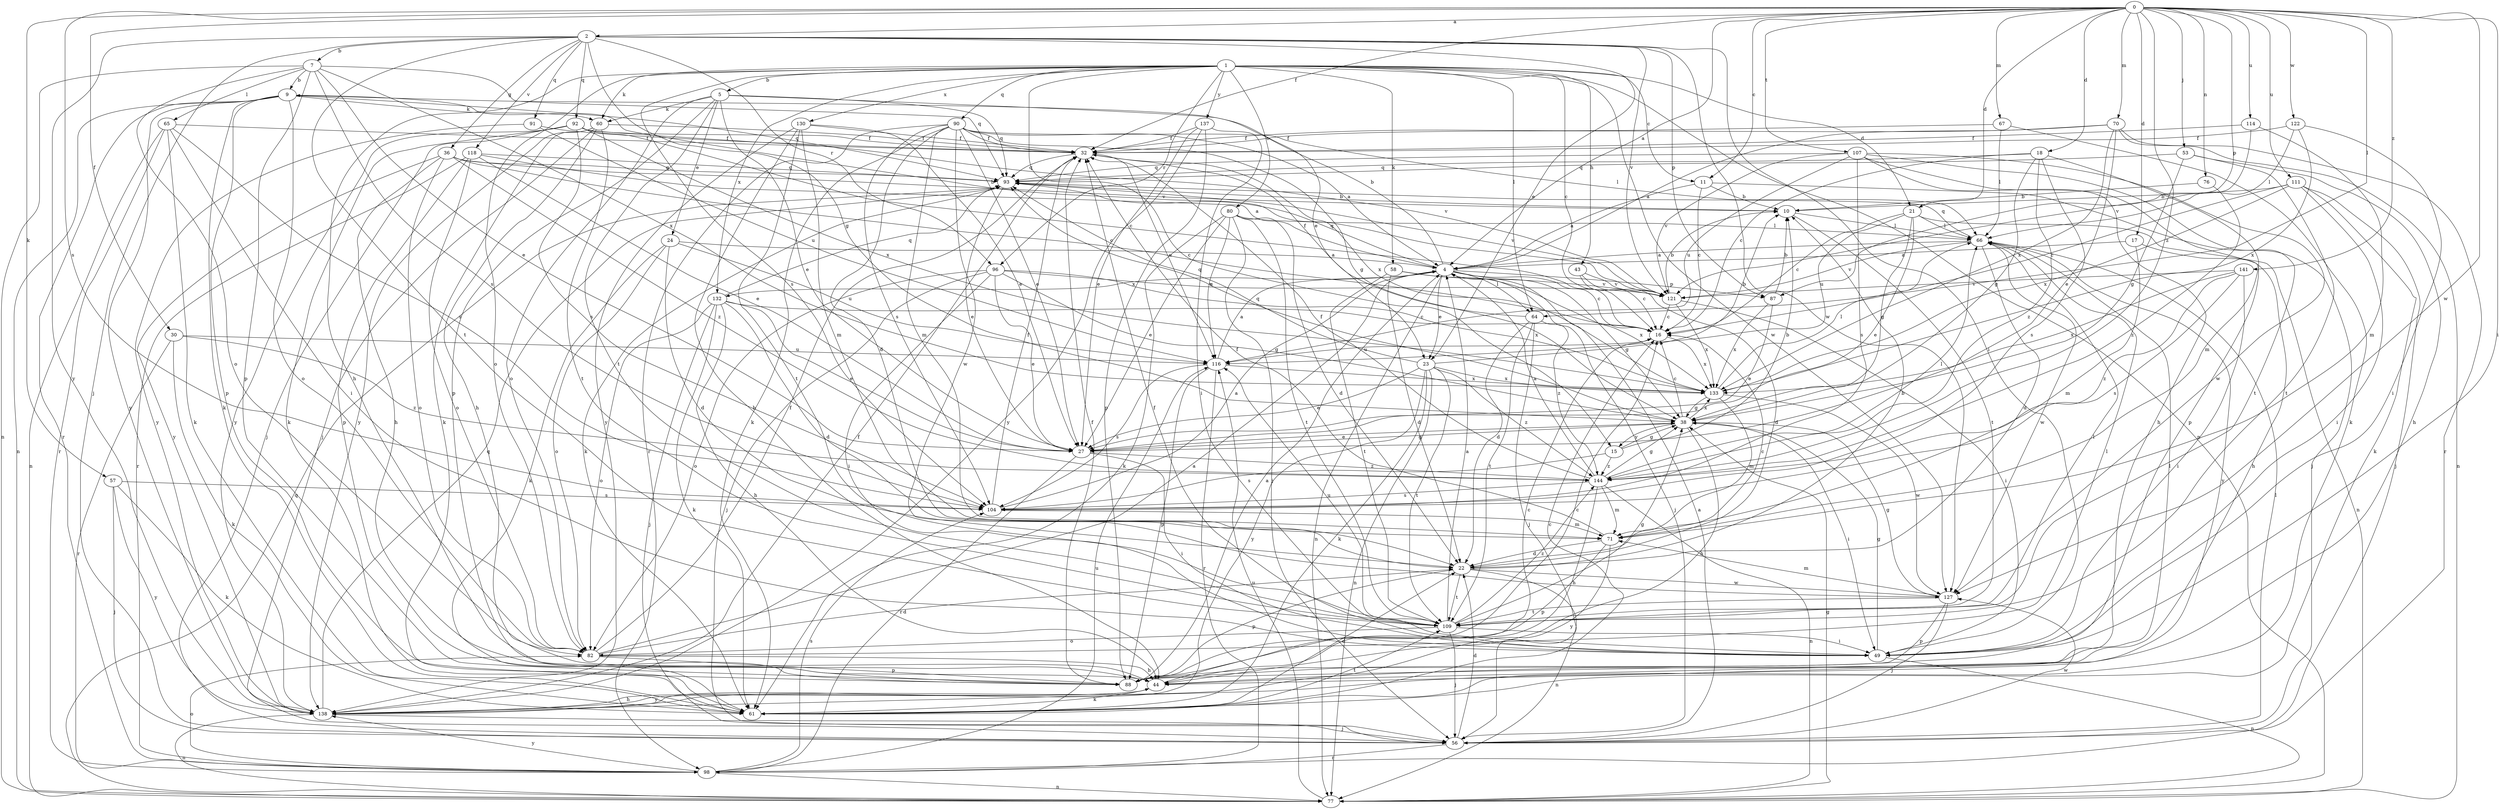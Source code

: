 strict digraph  {
0;
1;
2;
4;
5;
7;
9;
10;
11;
15;
16;
17;
18;
21;
22;
23;
24;
27;
30;
32;
36;
38;
43;
44;
49;
53;
56;
57;
58;
60;
61;
64;
65;
66;
67;
70;
71;
76;
77;
80;
82;
87;
88;
90;
91;
92;
93;
96;
98;
104;
107;
109;
111;
114;
116;
118;
121;
122;
127;
130;
132;
133;
137;
138;
141;
144;
0 -> 2  [label=a];
0 -> 4  [label=a];
0 -> 11  [label=c];
0 -> 17  [label=d];
0 -> 18  [label=d];
0 -> 21  [label=d];
0 -> 30  [label=f];
0 -> 32  [label=f];
0 -> 49  [label=i];
0 -> 53  [label=j];
0 -> 57  [label=k];
0 -> 64  [label=l];
0 -> 67  [label=m];
0 -> 70  [label=m];
0 -> 76  [label=n];
0 -> 87  [label=p];
0 -> 104  [label=s];
0 -> 107  [label=t];
0 -> 111  [label=u];
0 -> 114  [label=u];
0 -> 122  [label=w];
0 -> 127  [label=w];
0 -> 141  [label=z];
0 -> 144  [label=z];
1 -> 5  [label=b];
1 -> 11  [label=c];
1 -> 15  [label=c];
1 -> 16  [label=c];
1 -> 21  [label=d];
1 -> 43  [label=h];
1 -> 44  [label=h];
1 -> 58  [label=k];
1 -> 60  [label=k];
1 -> 64  [label=l];
1 -> 77  [label=n];
1 -> 80  [label=o];
1 -> 82  [label=o];
1 -> 90  [label=q];
1 -> 96  [label=r];
1 -> 104  [label=s];
1 -> 127  [label=w];
1 -> 130  [label=x];
1 -> 132  [label=x];
1 -> 137  [label=y];
2 -> 7  [label=b];
2 -> 23  [label=e];
2 -> 36  [label=g];
2 -> 38  [label=g];
2 -> 49  [label=i];
2 -> 56  [label=j];
2 -> 87  [label=p];
2 -> 91  [label=q];
2 -> 92  [label=q];
2 -> 96  [label=r];
2 -> 109  [label=t];
2 -> 118  [label=v];
2 -> 121  [label=v];
2 -> 127  [label=w];
2 -> 138  [label=y];
4 -> 9  [label=b];
4 -> 16  [label=c];
4 -> 23  [label=e];
4 -> 38  [label=g];
4 -> 56  [label=j];
4 -> 64  [label=l];
4 -> 77  [label=n];
4 -> 87  [label=p];
4 -> 93  [label=q];
4 -> 132  [label=x];
5 -> 23  [label=e];
5 -> 24  [label=e];
5 -> 27  [label=e];
5 -> 60  [label=k];
5 -> 82  [label=o];
5 -> 88  [label=p];
5 -> 93  [label=q];
5 -> 109  [label=t];
7 -> 9  [label=b];
7 -> 27  [label=e];
7 -> 65  [label=l];
7 -> 77  [label=n];
7 -> 82  [label=o];
7 -> 88  [label=p];
7 -> 93  [label=q];
7 -> 104  [label=s];
7 -> 133  [label=x];
9 -> 60  [label=k];
9 -> 61  [label=k];
9 -> 77  [label=n];
9 -> 82  [label=o];
9 -> 88  [label=p];
9 -> 93  [label=q];
9 -> 98  [label=r];
9 -> 121  [label=v];
9 -> 138  [label=y];
10 -> 66  [label=l];
10 -> 109  [label=t];
11 -> 4  [label=a];
11 -> 10  [label=b];
11 -> 16  [label=c];
11 -> 56  [label=j];
15 -> 10  [label=b];
15 -> 38  [label=g];
15 -> 104  [label=s];
15 -> 144  [label=z];
16 -> 116  [label=u];
16 -> 133  [label=x];
17 -> 4  [label=a];
17 -> 44  [label=h];
17 -> 71  [label=m];
18 -> 16  [label=c];
18 -> 38  [label=g];
18 -> 71  [label=m];
18 -> 93  [label=q];
18 -> 104  [label=s];
18 -> 144  [label=z];
21 -> 16  [label=c];
21 -> 27  [label=e];
21 -> 38  [label=g];
21 -> 66  [label=l];
21 -> 77  [label=n];
21 -> 116  [label=u];
22 -> 10  [label=b];
22 -> 16  [label=c];
22 -> 77  [label=n];
22 -> 88  [label=p];
22 -> 109  [label=t];
22 -> 127  [label=w];
23 -> 10  [label=b];
23 -> 27  [label=e];
23 -> 61  [label=k];
23 -> 77  [label=n];
23 -> 93  [label=q];
23 -> 109  [label=t];
23 -> 133  [label=x];
23 -> 138  [label=y];
23 -> 144  [label=z];
24 -> 4  [label=a];
24 -> 22  [label=d];
24 -> 61  [label=k];
24 -> 82  [label=o];
24 -> 116  [label=u];
27 -> 38  [label=g];
27 -> 49  [label=i];
27 -> 98  [label=r];
27 -> 144  [label=z];
30 -> 61  [label=k];
30 -> 98  [label=r];
30 -> 116  [label=u];
30 -> 144  [label=z];
32 -> 93  [label=q];
32 -> 116  [label=u];
32 -> 133  [label=x];
36 -> 10  [label=b];
36 -> 16  [label=c];
36 -> 44  [label=h];
36 -> 82  [label=o];
36 -> 93  [label=q];
36 -> 138  [label=y];
36 -> 144  [label=z];
38 -> 16  [label=c];
38 -> 27  [label=e];
38 -> 44  [label=h];
38 -> 49  [label=i];
38 -> 93  [label=q];
38 -> 133  [label=x];
38 -> 15  [label=y];
43 -> 16  [label=c];
43 -> 22  [label=d];
43 -> 121  [label=v];
44 -> 16  [label=c];
44 -> 61  [label=k];
44 -> 138  [label=y];
49 -> 32  [label=f];
49 -> 38  [label=g];
49 -> 77  [label=n];
53 -> 38  [label=g];
53 -> 44  [label=h];
53 -> 93  [label=q];
53 -> 109  [label=t];
56 -> 4  [label=a];
56 -> 22  [label=d];
56 -> 66  [label=l];
56 -> 98  [label=r];
56 -> 127  [label=w];
57 -> 56  [label=j];
57 -> 61  [label=k];
57 -> 104  [label=s];
57 -> 138  [label=y];
58 -> 22  [label=d];
58 -> 109  [label=t];
58 -> 121  [label=v];
58 -> 133  [label=x];
60 -> 32  [label=f];
60 -> 44  [label=h];
60 -> 56  [label=j];
60 -> 61  [label=k];
60 -> 109  [label=t];
60 -> 138  [label=y];
61 -> 16  [label=c];
61 -> 22  [label=d];
61 -> 109  [label=t];
64 -> 22  [label=d];
64 -> 32  [label=f];
64 -> 56  [label=j];
64 -> 109  [label=t];
64 -> 144  [label=z];
65 -> 32  [label=f];
65 -> 49  [label=i];
65 -> 61  [label=k];
65 -> 77  [label=n];
65 -> 98  [label=r];
65 -> 104  [label=s];
66 -> 4  [label=a];
66 -> 22  [label=d];
66 -> 93  [label=q];
66 -> 121  [label=v];
66 -> 127  [label=w];
66 -> 138  [label=y];
67 -> 32  [label=f];
67 -> 61  [label=k];
67 -> 66  [label=l];
70 -> 4  [label=a];
70 -> 27  [label=e];
70 -> 32  [label=f];
70 -> 77  [label=n];
70 -> 98  [label=r];
70 -> 133  [label=x];
71 -> 22  [label=d];
71 -> 32  [label=f];
71 -> 88  [label=p];
71 -> 138  [label=y];
76 -> 10  [label=b];
76 -> 144  [label=z];
77 -> 38  [label=g];
77 -> 93  [label=q];
77 -> 116  [label=u];
80 -> 22  [label=d];
80 -> 27  [label=e];
80 -> 56  [label=j];
80 -> 61  [label=k];
80 -> 66  [label=l];
80 -> 109  [label=t];
80 -> 116  [label=u];
82 -> 4  [label=a];
82 -> 22  [label=d];
82 -> 32  [label=f];
82 -> 44  [label=h];
82 -> 66  [label=l];
82 -> 88  [label=p];
87 -> 10  [label=b];
87 -> 27  [label=e];
87 -> 133  [label=x];
88 -> 4  [label=a];
88 -> 16  [label=c];
88 -> 32  [label=f];
88 -> 66  [label=l];
90 -> 4  [label=a];
90 -> 22  [label=d];
90 -> 27  [label=e];
90 -> 32  [label=f];
90 -> 38  [label=g];
90 -> 61  [label=k];
90 -> 66  [label=l];
90 -> 71  [label=m];
90 -> 98  [label=r];
90 -> 104  [label=s];
90 -> 127  [label=w];
91 -> 32  [label=f];
91 -> 116  [label=u];
91 -> 138  [label=y];
92 -> 16  [label=c];
92 -> 32  [label=f];
92 -> 56  [label=j];
92 -> 61  [label=k];
92 -> 104  [label=s];
92 -> 121  [label=v];
92 -> 133  [label=x];
92 -> 138  [label=y];
93 -> 10  [label=b];
93 -> 27  [label=e];
93 -> 61  [label=k];
93 -> 121  [label=v];
96 -> 27  [label=e];
96 -> 38  [label=g];
96 -> 49  [label=i];
96 -> 56  [label=j];
96 -> 82  [label=o];
96 -> 121  [label=v];
96 -> 133  [label=x];
98 -> 77  [label=n];
98 -> 82  [label=o];
98 -> 104  [label=s];
98 -> 116  [label=u];
98 -> 138  [label=y];
104 -> 4  [label=a];
104 -> 32  [label=f];
104 -> 71  [label=m];
107 -> 44  [label=h];
107 -> 88  [label=p];
107 -> 93  [label=q];
107 -> 104  [label=s];
107 -> 109  [label=t];
107 -> 116  [label=u];
107 -> 121  [label=v];
107 -> 127  [label=w];
109 -> 4  [label=a];
109 -> 38  [label=g];
109 -> 49  [label=i];
109 -> 56  [label=j];
109 -> 66  [label=l];
109 -> 82  [label=o];
109 -> 116  [label=u];
109 -> 144  [label=z];
111 -> 10  [label=b];
111 -> 16  [label=c];
111 -> 49  [label=i];
111 -> 56  [label=j];
111 -> 61  [label=k];
111 -> 133  [label=x];
114 -> 32  [label=f];
114 -> 71  [label=m];
114 -> 121  [label=v];
116 -> 4  [label=a];
116 -> 88  [label=p];
116 -> 98  [label=r];
116 -> 104  [label=s];
116 -> 133  [label=x];
118 -> 4  [label=a];
118 -> 27  [label=e];
118 -> 82  [label=o];
118 -> 88  [label=p];
118 -> 93  [label=q];
118 -> 98  [label=r];
121 -> 10  [label=b];
121 -> 16  [label=c];
121 -> 49  [label=i];
121 -> 133  [label=x];
122 -> 32  [label=f];
122 -> 49  [label=i];
122 -> 66  [label=l];
122 -> 133  [label=x];
127 -> 38  [label=g];
127 -> 56  [label=j];
127 -> 71  [label=m];
127 -> 88  [label=p];
127 -> 109  [label=t];
130 -> 27  [label=e];
130 -> 32  [label=f];
130 -> 44  [label=h];
130 -> 71  [label=m];
130 -> 109  [label=t];
130 -> 138  [label=y];
132 -> 16  [label=c];
132 -> 22  [label=d];
132 -> 27  [label=e];
132 -> 44  [label=h];
132 -> 56  [label=j];
132 -> 61  [label=k];
132 -> 82  [label=o];
132 -> 93  [label=q];
133 -> 38  [label=g];
133 -> 66  [label=l];
133 -> 71  [label=m];
133 -> 127  [label=w];
137 -> 27  [label=e];
137 -> 32  [label=f];
137 -> 49  [label=i];
137 -> 88  [label=p];
137 -> 138  [label=y];
138 -> 32  [label=f];
138 -> 44  [label=h];
138 -> 56  [label=j];
138 -> 77  [label=n];
138 -> 93  [label=q];
141 -> 49  [label=i];
141 -> 104  [label=s];
141 -> 121  [label=v];
141 -> 133  [label=x];
141 -> 144  [label=z];
144 -> 4  [label=a];
144 -> 32  [label=f];
144 -> 38  [label=g];
144 -> 44  [label=h];
144 -> 66  [label=l];
144 -> 71  [label=m];
144 -> 77  [label=n];
144 -> 104  [label=s];
}
